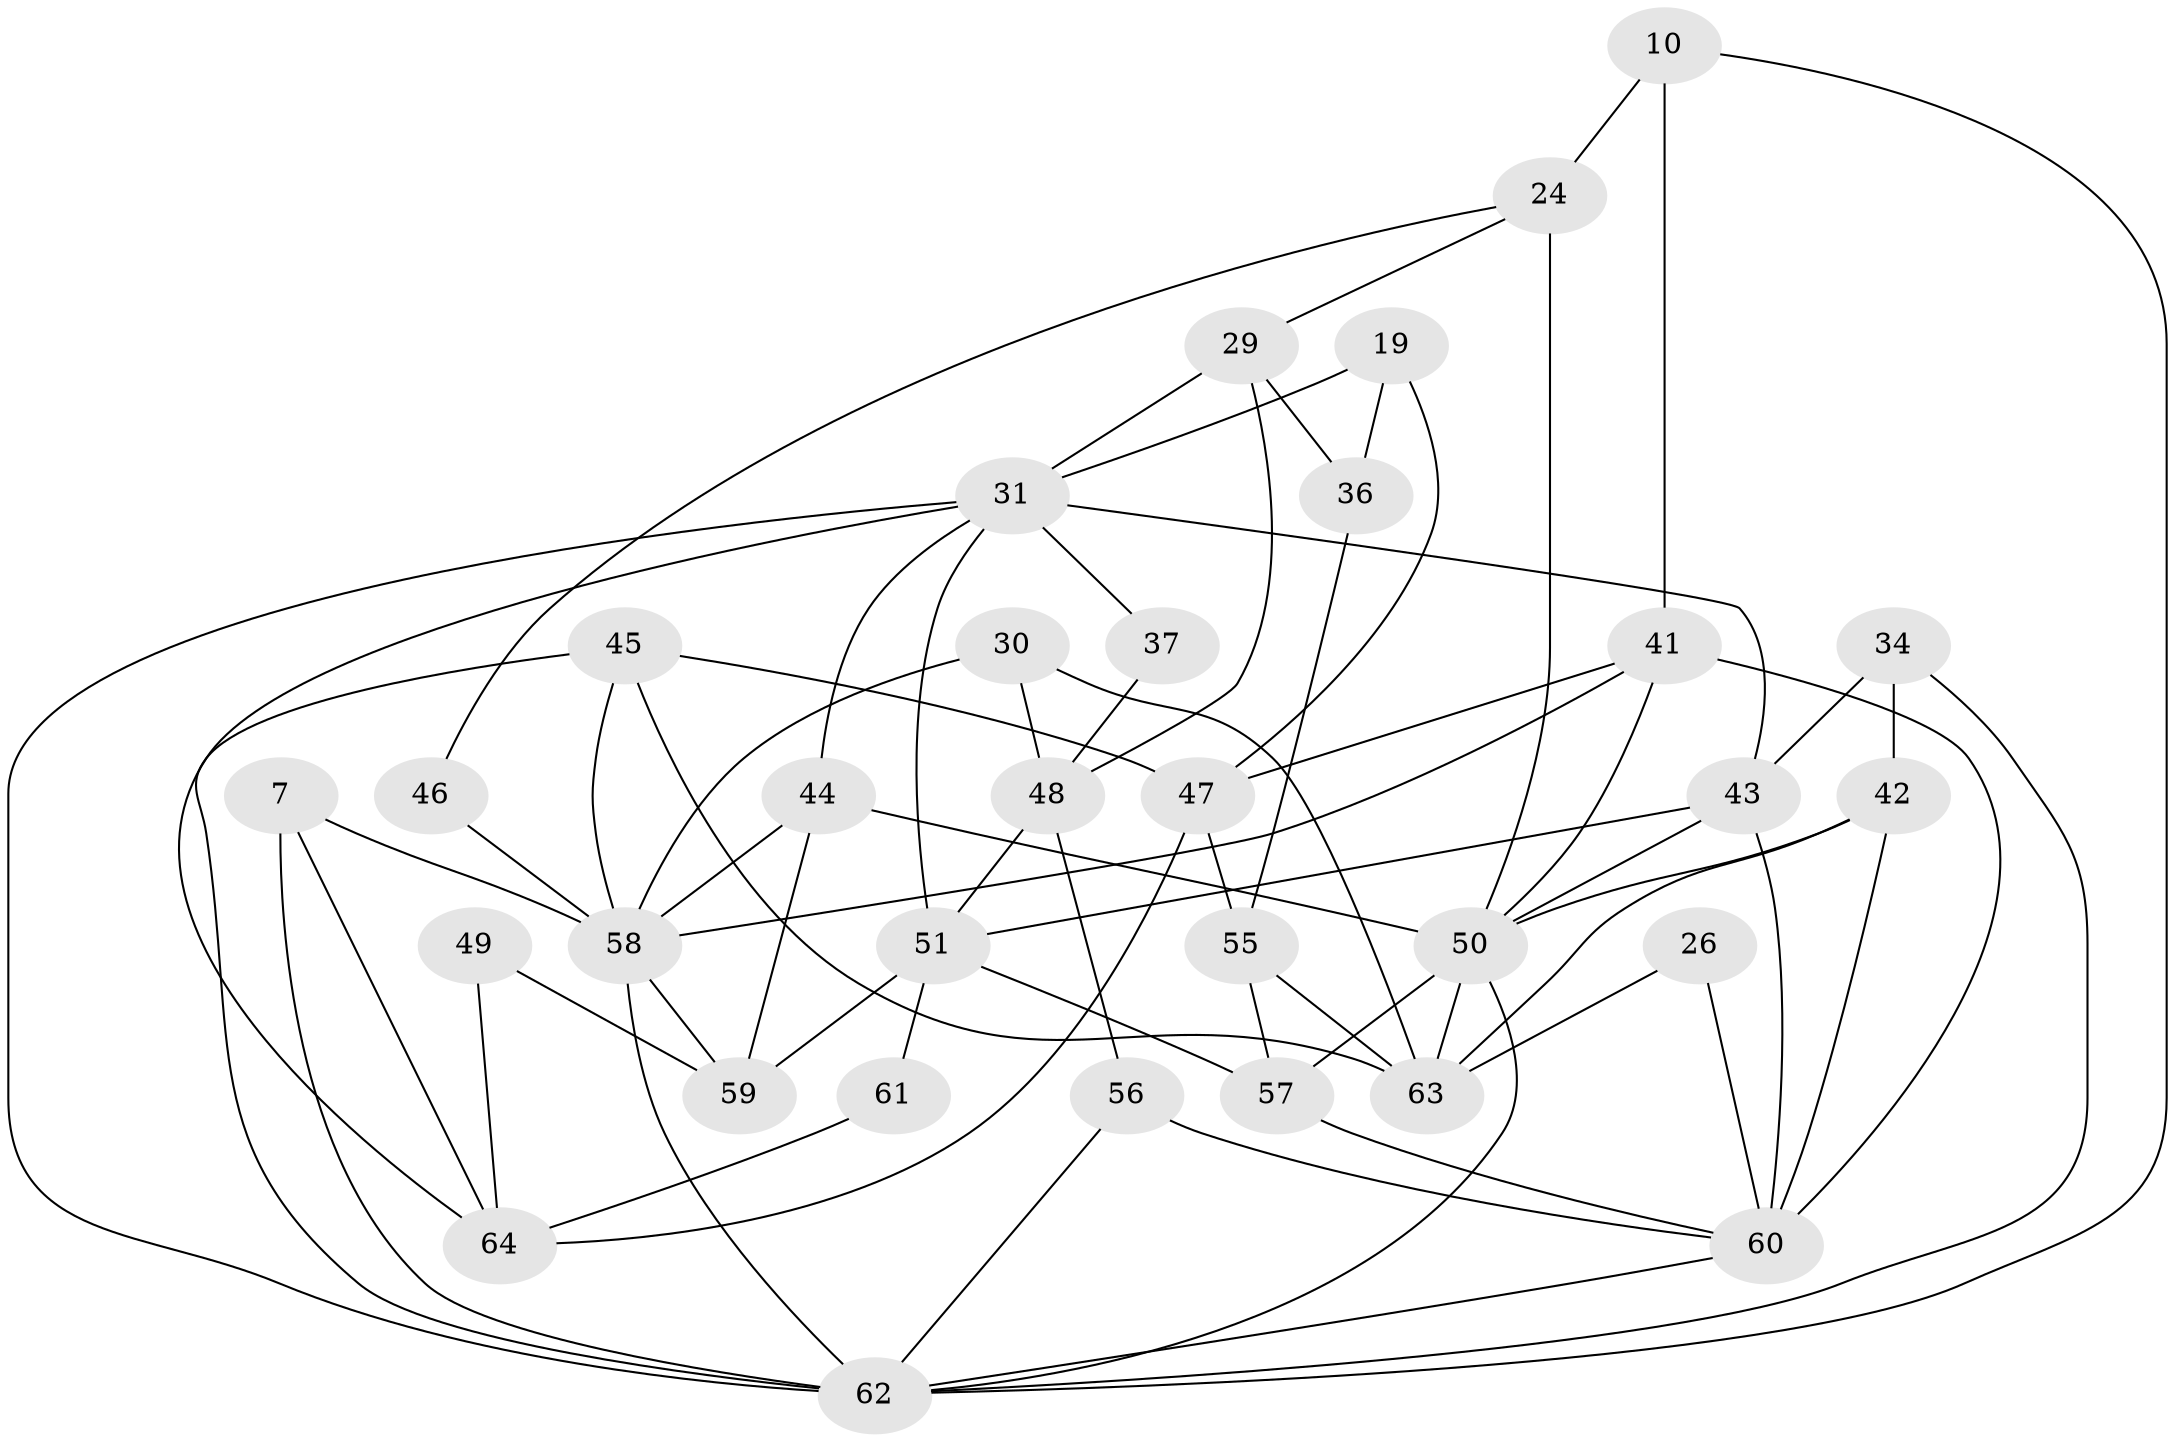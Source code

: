 // original degree distribution, {3: 0.328125, 2: 0.109375, 5: 0.25, 4: 0.1875, 6: 0.078125, 7: 0.046875}
// Generated by graph-tools (version 1.1) at 2025/52/03/04/25 21:52:29]
// undirected, 32 vertices, 70 edges
graph export_dot {
graph [start="1"]
  node [color=gray90,style=filled];
  7 [super="+3"];
  10;
  19;
  24 [super="+15"];
  26;
  29 [super="+9"];
  30;
  31 [super="+17"];
  34;
  36;
  37;
  41 [super="+1"];
  42 [super="+38+28"];
  43;
  44 [super="+32"];
  45 [super="+5"];
  46;
  47 [super="+18"];
  48;
  49;
  50 [super="+33"];
  51 [super="+8+25"];
  55 [super="+40"];
  56 [super="+27"];
  57 [super="+23"];
  58 [super="+21+54"];
  59 [super="+39"];
  60 [super="+53+52"];
  61;
  62 [super="+22+14+16+20"];
  63;
  64;
  7 -- 58 [weight=2];
  7 -- 64;
  7 -- 62 [weight=3];
  10 -- 41 [weight=2];
  10 -- 24 [weight=2];
  10 -- 62;
  19 -- 47;
  19 -- 36;
  19 -- 31;
  24 -- 50;
  24 -- 46;
  24 -- 29;
  26 -- 63;
  26 -- 60;
  29 -- 31;
  29 -- 48;
  29 -- 36;
  30 -- 63;
  30 -- 48;
  30 -- 58;
  31 -- 51;
  31 -- 64;
  31 -- 37;
  31 -- 43;
  31 -- 44;
  31 -- 62;
  34 -- 42;
  34 -- 43;
  34 -- 62;
  36 -- 55 [weight=2];
  37 -- 48;
  41 -- 47;
  41 -- 58;
  41 -- 60;
  41 -- 50;
  42 -- 63;
  42 -- 60 [weight=3];
  42 -- 50;
  43 -- 51 [weight=2];
  43 -- 60 [weight=2];
  43 -- 50;
  44 -- 58 [weight=2];
  44 -- 50 [weight=2];
  44 -- 59;
  45 -- 47;
  45 -- 63 [weight=2];
  45 -- 58 [weight=2];
  45 -- 62;
  46 -- 58 [weight=2];
  47 -- 55;
  47 -- 64 [weight=2];
  48 -- 56;
  48 -- 51;
  49 -- 59;
  49 -- 64;
  50 -- 57;
  50 -- 62;
  50 -- 63;
  51 -- 57 [weight=2];
  51 -- 59 [weight=2];
  51 -- 61;
  55 -- 57 [weight=3];
  55 -- 63;
  56 -- 60;
  56 -- 62;
  57 -- 60;
  58 -- 59 [weight=3];
  58 -- 62 [weight=2];
  60 -- 62 [weight=3];
  61 -- 64;
}
